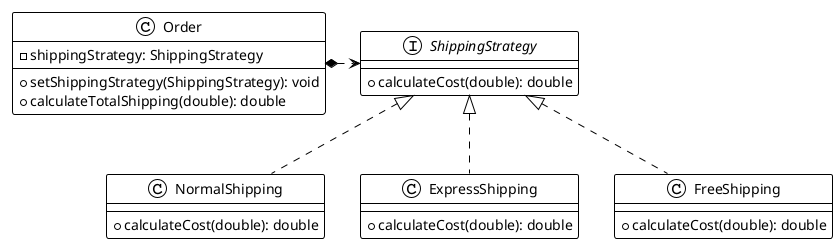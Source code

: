 @startuml
!theme plain
class Order {
    - shippingStrategy: ShippingStrategy
    + setShippingStrategy(ShippingStrategy): void
    + calculateTotalShipping(double): double
}

interface ShippingStrategy {
    + calculateCost(double): double
}

class NormalShipping {
    + calculateCost(double): double
}

class ExpressShipping {
    + calculateCost(double): double
}

class FreeShipping {
    + calculateCost(double): double
}

Order *.right.> ShippingStrategy
ShippingStrategy <|.. NormalShipping
ShippingStrategy <|.. ExpressShipping
ShippingStrategy <|.. FreeShipping

@enduml
